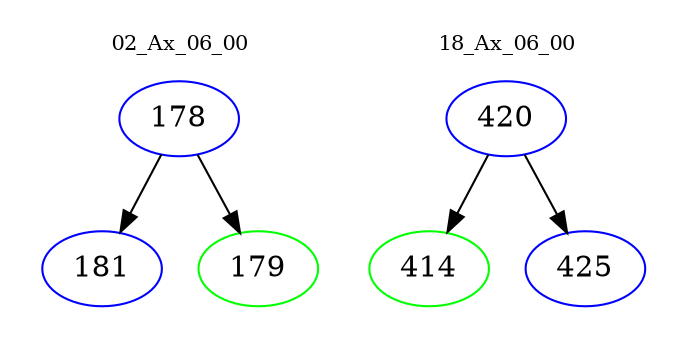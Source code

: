 digraph{
subgraph cluster_0 {
color = white
label = "02_Ax_06_00";
fontsize=10;
T0_178 [label="178", color="blue"]
T0_178 -> T0_181 [color="black"]
T0_181 [label="181", color="blue"]
T0_178 -> T0_179 [color="black"]
T0_179 [label="179", color="green"]
}
subgraph cluster_1 {
color = white
label = "18_Ax_06_00";
fontsize=10;
T1_420 [label="420", color="blue"]
T1_420 -> T1_414 [color="black"]
T1_414 [label="414", color="green"]
T1_420 -> T1_425 [color="black"]
T1_425 [label="425", color="blue"]
}
}
